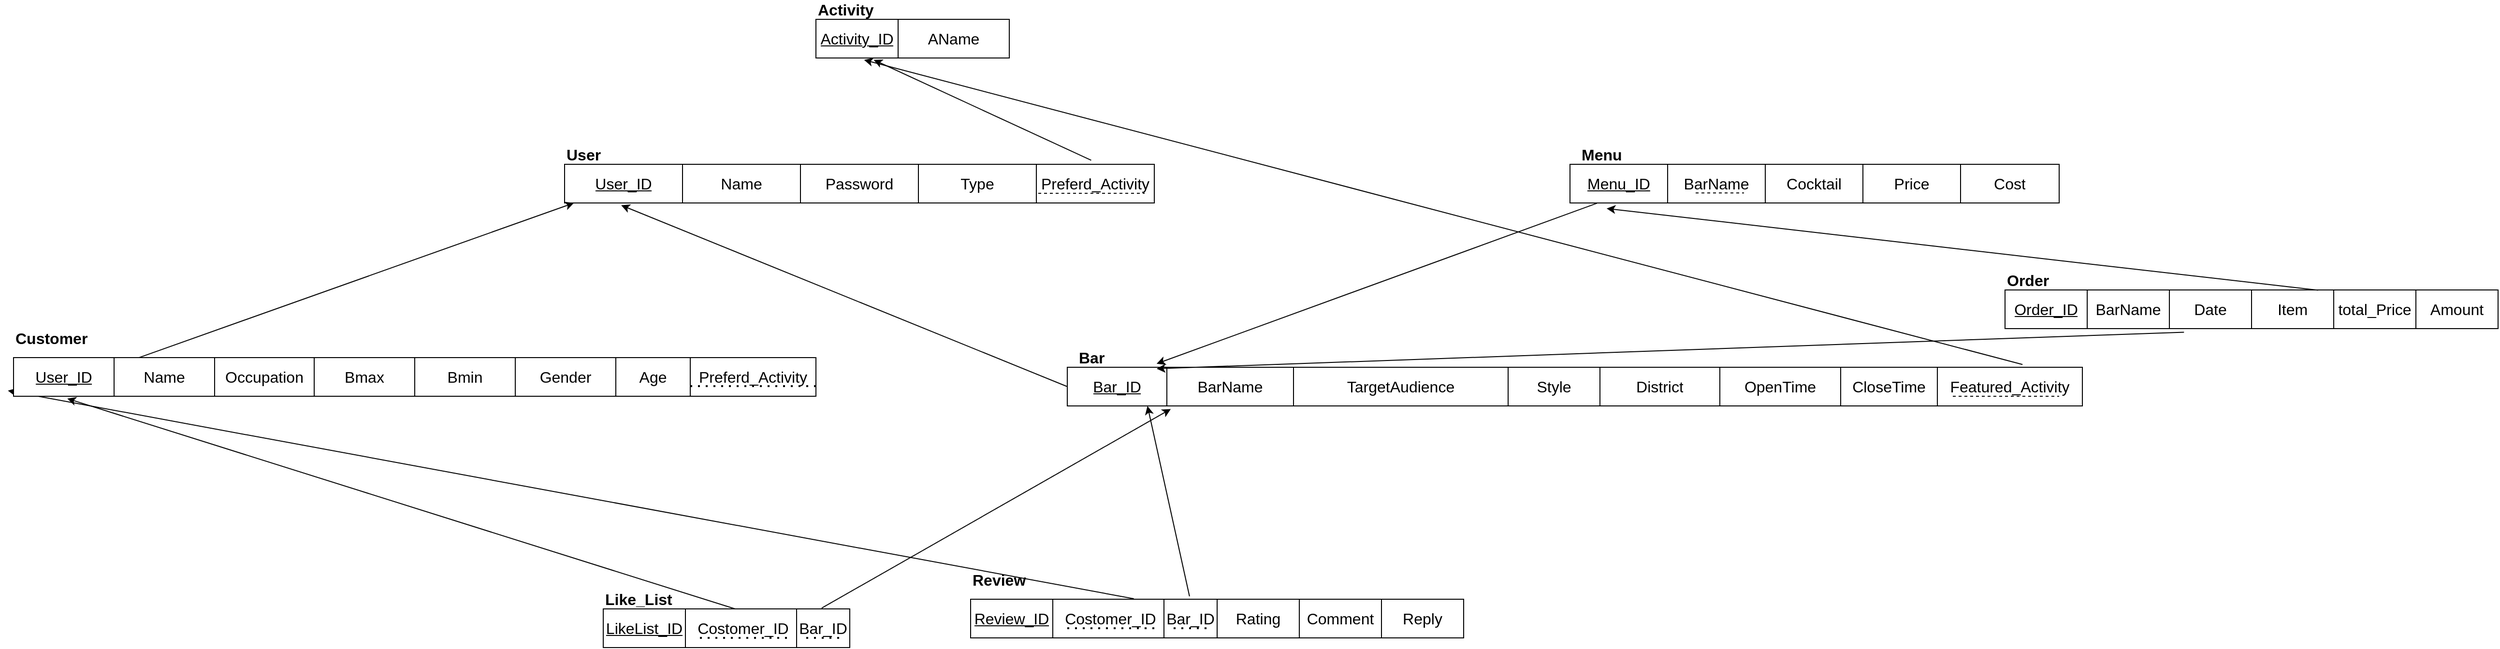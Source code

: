 <mxfile version="24.5.2" type="github" pages="2">
  <diagram name="第1頁" id="yRPHBxbGYmg5BFlF-QgD">
    <mxGraphModel dx="6093" dy="745" grid="1" gridSize="10" guides="1" tooltips="1" connect="1" arrows="1" fold="1" page="1" pageScale="1" pageWidth="4681" pageHeight="3300" math="0" shadow="0">
      <root>
        <mxCell id="0" />
        <mxCell id="1" parent="0" />
        <mxCell id="a4UeTrgCK479kTS_yBiC-83" value="" style="shape=table;startSize=0;container=1;collapsible=0;childLayout=tableLayout;fontSize=12;" parent="1" vertex="1">
          <mxGeometry x="580" y="670" width="610" height="40" as="geometry" />
        </mxCell>
        <mxCell id="a4UeTrgCK479kTS_yBiC-84" value="" style="shape=tableRow;horizontal=0;startSize=0;swimlaneHead=0;swimlaneBody=0;strokeColor=inherit;top=0;left=0;bottom=0;right=0;collapsible=0;dropTarget=0;fillColor=none;points=[[0,0.5],[1,0.5]];portConstraint=eastwest;fontSize=16;" parent="a4UeTrgCK479kTS_yBiC-83" vertex="1">
          <mxGeometry width="610" height="40" as="geometry" />
        </mxCell>
        <mxCell id="a4UeTrgCK479kTS_yBiC-85" value="User_ID" style="shape=partialRectangle;html=1;whiteSpace=wrap;connectable=0;strokeColor=inherit;overflow=hidden;fillColor=none;top=0;left=0;bottom=0;right=0;pointerEvents=1;fontSize=16;fontStyle=4" parent="a4UeTrgCK479kTS_yBiC-84" vertex="1">
          <mxGeometry width="122" height="40" as="geometry">
            <mxRectangle width="122" height="40" as="alternateBounds" />
          </mxGeometry>
        </mxCell>
        <mxCell id="a4UeTrgCK479kTS_yBiC-86" value="Name" style="shape=partialRectangle;html=1;whiteSpace=wrap;connectable=0;strokeColor=inherit;overflow=hidden;fillColor=none;top=0;left=0;bottom=0;right=0;pointerEvents=1;fontSize=16;" parent="a4UeTrgCK479kTS_yBiC-84" vertex="1">
          <mxGeometry x="122" width="122" height="40" as="geometry">
            <mxRectangle width="122" height="40" as="alternateBounds" />
          </mxGeometry>
        </mxCell>
        <mxCell id="a4UeTrgCK479kTS_yBiC-87" value="Password" style="shape=partialRectangle;html=1;whiteSpace=wrap;connectable=0;strokeColor=inherit;overflow=hidden;fillColor=none;top=0;left=0;bottom=0;right=0;pointerEvents=1;fontSize=16;" parent="a4UeTrgCK479kTS_yBiC-84" vertex="1">
          <mxGeometry x="244" width="122" height="40" as="geometry">
            <mxRectangle width="122" height="40" as="alternateBounds" />
          </mxGeometry>
        </mxCell>
        <mxCell id="a4UeTrgCK479kTS_yBiC-88" value="Type" style="shape=partialRectangle;html=1;whiteSpace=wrap;connectable=0;strokeColor=inherit;overflow=hidden;fillColor=none;top=0;left=0;bottom=0;right=0;pointerEvents=1;fontSize=16;" parent="a4UeTrgCK479kTS_yBiC-84" vertex="1">
          <mxGeometry x="366" width="122" height="40" as="geometry">
            <mxRectangle width="122" height="40" as="alternateBounds" />
          </mxGeometry>
        </mxCell>
        <mxCell id="-q4q4_s83V0qYPfBvTud-24" value="Preferd_Activity" style="shape=partialRectangle;html=1;whiteSpace=wrap;connectable=0;strokeColor=inherit;overflow=hidden;fillColor=none;top=0;left=0;bottom=0;right=0;pointerEvents=1;fontSize=16;" parent="a4UeTrgCK479kTS_yBiC-84" vertex="1">
          <mxGeometry x="488" width="122" height="40" as="geometry">
            <mxRectangle width="122" height="40" as="alternateBounds" />
          </mxGeometry>
        </mxCell>
        <mxCell id="a4UeTrgCK479kTS_yBiC-91" value="User" style="text;strokeColor=none;fillColor=none;html=1;fontSize=16;fontStyle=1;verticalAlign=middle;align=left;" parent="1" vertex="1">
          <mxGeometry x="580" y="650" width="60" height="20" as="geometry" />
        </mxCell>
        <mxCell id="NnXiqRIun1w8d_vgmSpy-7" value="Customer" style="text;strokeColor=none;fillColor=none;html=1;fontSize=16;fontStyle=1;verticalAlign=middle;align=left;" parent="1" vertex="1">
          <mxGeometry x="10" y="840" width="60" height="20" as="geometry" />
        </mxCell>
        <mxCell id="NnXiqRIun1w8d_vgmSpy-8" style="rounded=0;orthogonalLoop=1;jettySize=auto;html=1;exitX=0.152;exitY=0.033;exitDx=0;exitDy=0;entryX=0.016;entryY=0.999;entryDx=0;entryDy=0;entryPerimeter=0;exitPerimeter=0;" parent="1" source="NnXiqRIun1w8d_vgmSpy-2" target="a4UeTrgCK479kTS_yBiC-84" edge="1">
          <mxGeometry relative="1" as="geometry" />
        </mxCell>
        <mxCell id="NnXiqRIun1w8d_vgmSpy-21" style="rounded=0;orthogonalLoop=1;jettySize=auto;html=1;exitX=0;exitY=0.5;exitDx=0;exitDy=0;entryX=0.096;entryY=1.059;entryDx=0;entryDy=0;entryPerimeter=0;" parent="1" source="NnXiqRIun1w8d_vgmSpy-12" target="a4UeTrgCK479kTS_yBiC-84" edge="1">
          <mxGeometry relative="1" as="geometry">
            <mxPoint x="870" y="790" as="targetPoint" />
          </mxGeometry>
        </mxCell>
        <mxCell id="NnXiqRIun1w8d_vgmSpy-34" style="rounded=0;orthogonalLoop=1;jettySize=auto;html=1;exitX=0.331;exitY=-0.013;exitDx=0;exitDy=0;exitPerimeter=0;entryX=-0.007;entryY=0.855;entryDx=0;entryDy=0;entryPerimeter=0;" parent="1" source="NnXiqRIun1w8d_vgmSpy-23" target="NnXiqRIun1w8d_vgmSpy-2" edge="1">
          <mxGeometry relative="1" as="geometry">
            <mxPoint x="1050" y="970.0" as="targetPoint" />
          </mxGeometry>
        </mxCell>
        <mxCell id="NnXiqRIun1w8d_vgmSpy-30" value="Review" style="text;strokeColor=none;fillColor=none;html=1;fontSize=16;fontStyle=1;verticalAlign=middle;align=left;" parent="1" vertex="1">
          <mxGeometry x="1000" y="1090" width="60" height="20" as="geometry" />
        </mxCell>
        <mxCell id="NnXiqRIun1w8d_vgmSpy-35" style="rounded=0;orthogonalLoop=1;jettySize=auto;html=1;entryX=0.079;entryY=1.001;entryDx=0;entryDy=0;entryPerimeter=0;exitX=0.444;exitY=-0.074;exitDx=0;exitDy=0;exitPerimeter=0;" parent="1" source="NnXiqRIun1w8d_vgmSpy-23" target="NnXiqRIun1w8d_vgmSpy-12" edge="1">
          <mxGeometry relative="1" as="geometry">
            <mxPoint x="1091" y="1030" as="sourcePoint" />
          </mxGeometry>
        </mxCell>
        <mxCell id="-q4q4_s83V0qYPfBvTud-1" value="" style="shape=table;startSize=0;container=1;collapsible=0;childLayout=tableLayout;fontSize=12;" parent="1" vertex="1">
          <mxGeometry x="620" y="1130" width="255" height="40" as="geometry" />
        </mxCell>
        <mxCell id="-q4q4_s83V0qYPfBvTud-2" value="" style="shape=tableRow;horizontal=0;startSize=0;swimlaneHead=0;swimlaneBody=0;strokeColor=inherit;top=0;left=0;bottom=0;right=0;collapsible=0;dropTarget=0;fillColor=none;points=[[0,0.5],[1,0.5]];portConstraint=eastwest;fontSize=16;" parent="-q4q4_s83V0qYPfBvTud-1" vertex="1">
          <mxGeometry width="255" height="40" as="geometry" />
        </mxCell>
        <mxCell id="-q4q4_s83V0qYPfBvTud-3" value="LikeList_ID" style="shape=partialRectangle;html=1;whiteSpace=wrap;connectable=0;strokeColor=inherit;overflow=hidden;fillColor=none;top=0;left=0;bottom=0;right=0;pointerEvents=1;fontSize=16;fontStyle=4" parent="-q4q4_s83V0qYPfBvTud-2" vertex="1">
          <mxGeometry width="85" height="40" as="geometry">
            <mxRectangle width="85" height="40" as="alternateBounds" />
          </mxGeometry>
        </mxCell>
        <mxCell id="-q4q4_s83V0qYPfBvTud-4" value="&amp;nbsp;Costomer_ID" style="shape=partialRectangle;html=1;whiteSpace=wrap;connectable=0;strokeColor=inherit;overflow=hidden;fillColor=none;top=0;left=0;bottom=0;right=0;pointerEvents=1;fontSize=16;" parent="-q4q4_s83V0qYPfBvTud-2" vertex="1">
          <mxGeometry x="85" width="115" height="40" as="geometry">
            <mxRectangle width="115" height="40" as="alternateBounds" />
          </mxGeometry>
        </mxCell>
        <mxCell id="-q4q4_s83V0qYPfBvTud-5" value="Bar_ID" style="shape=partialRectangle;html=1;whiteSpace=wrap;connectable=0;strokeColor=inherit;overflow=hidden;fillColor=none;top=0;left=0;bottom=0;right=0;pointerEvents=1;fontSize=16;" parent="-q4q4_s83V0qYPfBvTud-2" vertex="1">
          <mxGeometry x="200" width="55" height="40" as="geometry">
            <mxRectangle width="55" height="40" as="alternateBounds" />
          </mxGeometry>
        </mxCell>
        <mxCell id="-q4q4_s83V0qYPfBvTud-9" value="Like_List" style="text;strokeColor=none;fillColor=none;html=1;fontSize=16;fontStyle=1;verticalAlign=middle;align=left;" parent="1" vertex="1">
          <mxGeometry x="620" y="1110" width="60" height="20" as="geometry" />
        </mxCell>
        <mxCell id="-q4q4_s83V0qYPfBvTud-10" value="" style="endArrow=none;dashed=1;html=1;dashPattern=1 3;strokeWidth=2;rounded=0;" parent="1" edge="1">
          <mxGeometry width="50" height="50" relative="1" as="geometry">
            <mxPoint x="720" y="1160" as="sourcePoint" />
            <mxPoint x="810" y="1160" as="targetPoint" />
          </mxGeometry>
        </mxCell>
        <mxCell id="-q4q4_s83V0qYPfBvTud-11" value="" style="endArrow=none;dashed=1;html=1;dashPattern=1 3;strokeWidth=2;rounded=0;" parent="1" edge="1">
          <mxGeometry width="50" height="50" relative="1" as="geometry">
            <mxPoint x="830" y="1160" as="sourcePoint" />
            <mxPoint x="870" y="1160" as="targetPoint" />
          </mxGeometry>
        </mxCell>
        <mxCell id="-q4q4_s83V0qYPfBvTud-12" value="" style="endArrow=classic;html=1;rounded=0;exitX=0.535;exitY=0;exitDx=0;exitDy=0;exitPerimeter=0;entryX=0.067;entryY=1.06;entryDx=0;entryDy=0;entryPerimeter=0;" parent="1" source="-q4q4_s83V0qYPfBvTud-2" target="NnXiqRIun1w8d_vgmSpy-2" edge="1">
          <mxGeometry width="50" height="50" relative="1" as="geometry">
            <mxPoint x="690.505" y="1110" as="sourcePoint" />
            <mxPoint x="960" y="852.4" as="targetPoint" />
          </mxGeometry>
        </mxCell>
        <mxCell id="-q4q4_s83V0qYPfBvTud-13" value="" style="endArrow=classic;html=1;rounded=0;exitX=0.886;exitY=-0.02;exitDx=0;exitDy=0;exitPerimeter=0;entryX=0.102;entryY=1.08;entryDx=0;entryDy=0;entryPerimeter=0;" parent="1" source="-q4q4_s83V0qYPfBvTud-2" target="NnXiqRIun1w8d_vgmSpy-12" edge="1">
          <mxGeometry width="50" height="50" relative="1" as="geometry">
            <mxPoint x="766" y="1140" as="sourcePoint" />
            <mxPoint x="1074" y="902" as="targetPoint" />
          </mxGeometry>
        </mxCell>
        <mxCell id="NnXiqRIun1w8d_vgmSpy-22" value="" style="shape=table;startSize=0;container=1;collapsible=0;childLayout=tableLayout;fontSize=12;" parent="1" vertex="1">
          <mxGeometry x="1000" y="1120" width="510" height="40" as="geometry" />
        </mxCell>
        <mxCell id="NnXiqRIun1w8d_vgmSpy-23" value="" style="shape=tableRow;horizontal=0;startSize=0;swimlaneHead=0;swimlaneBody=0;strokeColor=inherit;top=0;left=0;bottom=0;right=0;collapsible=0;dropTarget=0;fillColor=none;points=[[0,0.5],[1,0.5]];portConstraint=eastwest;fontSize=16;" parent="NnXiqRIun1w8d_vgmSpy-22" vertex="1">
          <mxGeometry width="510" height="40" as="geometry" />
        </mxCell>
        <mxCell id="NnXiqRIun1w8d_vgmSpy-24" value="Review_ID" style="shape=partialRectangle;html=1;whiteSpace=wrap;connectable=0;strokeColor=inherit;overflow=hidden;fillColor=none;top=0;left=0;bottom=0;right=0;pointerEvents=1;fontSize=16;fontStyle=4" parent="NnXiqRIun1w8d_vgmSpy-23" vertex="1">
          <mxGeometry width="85" height="40" as="geometry">
            <mxRectangle width="85" height="40" as="alternateBounds" />
          </mxGeometry>
        </mxCell>
        <mxCell id="NnXiqRIun1w8d_vgmSpy-25" value="&amp;nbsp;Costomer_ID" style="shape=partialRectangle;html=1;whiteSpace=wrap;connectable=0;strokeColor=inherit;overflow=hidden;fillColor=none;top=0;left=0;bottom=0;right=0;pointerEvents=1;fontSize=16;" parent="NnXiqRIun1w8d_vgmSpy-23" vertex="1">
          <mxGeometry x="85" width="115" height="40" as="geometry">
            <mxRectangle width="115" height="40" as="alternateBounds" />
          </mxGeometry>
        </mxCell>
        <mxCell id="NnXiqRIun1w8d_vgmSpy-26" value="Bar_ID" style="shape=partialRectangle;html=1;whiteSpace=wrap;connectable=0;strokeColor=inherit;overflow=hidden;fillColor=none;top=0;left=0;bottom=0;right=0;pointerEvents=1;fontSize=16;" parent="NnXiqRIun1w8d_vgmSpy-23" vertex="1">
          <mxGeometry x="200" width="55" height="40" as="geometry">
            <mxRectangle width="55" height="40" as="alternateBounds" />
          </mxGeometry>
        </mxCell>
        <mxCell id="NnXiqRIun1w8d_vgmSpy-27" value="Rating" style="shape=partialRectangle;html=1;whiteSpace=wrap;connectable=0;strokeColor=inherit;overflow=hidden;fillColor=none;top=0;left=0;bottom=0;right=0;pointerEvents=1;fontSize=16;" parent="NnXiqRIun1w8d_vgmSpy-23" vertex="1">
          <mxGeometry x="255" width="85" height="40" as="geometry">
            <mxRectangle width="85" height="40" as="alternateBounds" />
          </mxGeometry>
        </mxCell>
        <mxCell id="NnXiqRIun1w8d_vgmSpy-28" value="Comment" style="shape=partialRectangle;html=1;whiteSpace=wrap;connectable=0;strokeColor=inherit;overflow=hidden;fillColor=none;top=0;left=0;bottom=0;right=0;pointerEvents=1;fontSize=16;" parent="NnXiqRIun1w8d_vgmSpy-23" vertex="1">
          <mxGeometry x="340" width="85" height="40" as="geometry">
            <mxRectangle width="85" height="40" as="alternateBounds" />
          </mxGeometry>
        </mxCell>
        <mxCell id="NnXiqRIun1w8d_vgmSpy-29" value="Reply" style="shape=partialRectangle;html=1;whiteSpace=wrap;connectable=0;strokeColor=inherit;overflow=hidden;fillColor=none;top=0;left=0;bottom=0;right=0;pointerEvents=1;fontSize=16;" parent="NnXiqRIun1w8d_vgmSpy-23" vertex="1">
          <mxGeometry x="425" width="85" height="40" as="geometry">
            <mxRectangle width="85" height="40" as="alternateBounds" />
          </mxGeometry>
        </mxCell>
        <mxCell id="NnXiqRIun1w8d_vgmSpy-32" value="" style="endArrow=none;dashed=1;html=1;dashPattern=1 3;strokeWidth=2;rounded=0;" parent="1" edge="1">
          <mxGeometry width="50" height="50" relative="1" as="geometry">
            <mxPoint x="1100" y="1150" as="sourcePoint" />
            <mxPoint x="1190" y="1150" as="targetPoint" />
          </mxGeometry>
        </mxCell>
        <mxCell id="NnXiqRIun1w8d_vgmSpy-33" value="" style="endArrow=none;dashed=1;html=1;dashPattern=1 3;strokeWidth=2;rounded=0;" parent="1" edge="1">
          <mxGeometry width="50" height="50" relative="1" as="geometry">
            <mxPoint x="1210" y="1150" as="sourcePoint" />
            <mxPoint x="1250" y="1150" as="targetPoint" />
          </mxGeometry>
        </mxCell>
        <mxCell id="-q4q4_s83V0qYPfBvTud-14" value="" style="shape=table;startSize=0;container=1;collapsible=0;childLayout=tableLayout;fontSize=12;" parent="1" vertex="1">
          <mxGeometry x="840" y="520" width="200" height="40" as="geometry" />
        </mxCell>
        <mxCell id="-q4q4_s83V0qYPfBvTud-15" value="" style="shape=tableRow;horizontal=0;startSize=0;swimlaneHead=0;swimlaneBody=0;strokeColor=inherit;top=0;left=0;bottom=0;right=0;collapsible=0;dropTarget=0;fillColor=none;points=[[0,0.5],[1,0.5]];portConstraint=eastwest;fontSize=16;" parent="-q4q4_s83V0qYPfBvTud-14" vertex="1">
          <mxGeometry width="200" height="40" as="geometry" />
        </mxCell>
        <mxCell id="-q4q4_s83V0qYPfBvTud-16" value="Activity_ID" style="shape=partialRectangle;html=1;whiteSpace=wrap;connectable=0;strokeColor=inherit;overflow=hidden;fillColor=none;top=0;left=0;bottom=0;right=0;pointerEvents=1;fontSize=16;fontStyle=4" parent="-q4q4_s83V0qYPfBvTud-15" vertex="1">
          <mxGeometry width="85" height="40" as="geometry">
            <mxRectangle width="85" height="40" as="alternateBounds" />
          </mxGeometry>
        </mxCell>
        <mxCell id="-q4q4_s83V0qYPfBvTud-17" value="AName" style="shape=partialRectangle;html=1;whiteSpace=wrap;connectable=0;strokeColor=inherit;overflow=hidden;fillColor=none;top=0;left=0;bottom=0;right=0;pointerEvents=1;fontSize=16;" parent="-q4q4_s83V0qYPfBvTud-15" vertex="1">
          <mxGeometry x="85" width="115" height="40" as="geometry">
            <mxRectangle width="115" height="40" as="alternateBounds" />
          </mxGeometry>
        </mxCell>
        <mxCell id="-q4q4_s83V0qYPfBvTud-19" value="Activity" style="text;strokeColor=none;fillColor=none;html=1;fontSize=16;fontStyle=1;verticalAlign=middle;align=left;" parent="1" vertex="1">
          <mxGeometry x="840" y="500" width="60" height="20" as="geometry" />
        </mxCell>
        <mxCell id="-q4q4_s83V0qYPfBvTud-27" value="" style="endArrow=none;dashed=1;html=1;rounded=0;" parent="1" edge="1">
          <mxGeometry width="50" height="50" relative="1" as="geometry">
            <mxPoint x="1070" y="700" as="sourcePoint" />
            <mxPoint x="1180" y="700" as="targetPoint" />
          </mxGeometry>
        </mxCell>
        <mxCell id="-q4q4_s83V0qYPfBvTud-31" style="rounded=0;orthogonalLoop=1;jettySize=auto;html=1;exitX=0.941;exitY=-0.072;exitDx=0;exitDy=0;entryX=0.249;entryY=1.049;entryDx=0;entryDy=0;entryPerimeter=0;exitPerimeter=0;" parent="1" source="NnXiqRIun1w8d_vgmSpy-12" target="-q4q4_s83V0qYPfBvTud-15" edge="1">
          <mxGeometry relative="1" as="geometry" />
        </mxCell>
        <mxCell id="-q4q4_s83V0qYPfBvTud-32" style="rounded=0;orthogonalLoop=1;jettySize=auto;html=1;exitX=0.893;exitY=-0.104;exitDx=0;exitDy=0;entryX=0.299;entryY=1.049;entryDx=0;entryDy=0;entryPerimeter=0;exitPerimeter=0;" parent="1" source="a4UeTrgCK479kTS_yBiC-84" target="-q4q4_s83V0qYPfBvTud-15" edge="1">
          <mxGeometry relative="1" as="geometry">
            <mxPoint x="879" y="827" as="sourcePoint" />
            <mxPoint x="900" y="572" as="targetPoint" />
          </mxGeometry>
        </mxCell>
        <mxCell id="NnXiqRIun1w8d_vgmSpy-11" value="" style="shape=table;startSize=0;container=1;collapsible=0;childLayout=tableLayout;fontSize=12;" parent="1" vertex="1">
          <mxGeometry x="1100" y="880" width="1050" height="40" as="geometry" />
        </mxCell>
        <mxCell id="NnXiqRIun1w8d_vgmSpy-12" value="" style="shape=tableRow;horizontal=0;startSize=0;swimlaneHead=0;swimlaneBody=0;strokeColor=inherit;top=0;left=0;bottom=0;right=0;collapsible=0;dropTarget=0;fillColor=none;points=[[0,0.5],[1,0.5]];portConstraint=eastwest;fontSize=16;" parent="NnXiqRIun1w8d_vgmSpy-11" vertex="1">
          <mxGeometry width="1050" height="40" as="geometry" />
        </mxCell>
        <mxCell id="NnXiqRIun1w8d_vgmSpy-13" value="Bar_ID" style="shape=partialRectangle;html=1;whiteSpace=wrap;connectable=0;strokeColor=inherit;overflow=hidden;fillColor=none;top=0;left=0;bottom=0;right=0;pointerEvents=1;fontSize=16;fontStyle=4" parent="NnXiqRIun1w8d_vgmSpy-12" vertex="1">
          <mxGeometry width="103" height="40" as="geometry">
            <mxRectangle width="103" height="40" as="alternateBounds" />
          </mxGeometry>
        </mxCell>
        <mxCell id="IHQKoGgGMu6xPyg4jZEl-2" value="BarName" style="shape=partialRectangle;html=1;whiteSpace=wrap;connectable=0;strokeColor=inherit;overflow=hidden;fillColor=none;top=0;left=0;bottom=0;right=0;pointerEvents=1;fontSize=16;" parent="NnXiqRIun1w8d_vgmSpy-12" vertex="1">
          <mxGeometry x="103" width="131" height="40" as="geometry">
            <mxRectangle width="131" height="40" as="alternateBounds" />
          </mxGeometry>
        </mxCell>
        <mxCell id="NnXiqRIun1w8d_vgmSpy-14" value="TargetAudience" style="shape=partialRectangle;html=1;whiteSpace=wrap;connectable=0;strokeColor=inherit;overflow=hidden;fillColor=none;top=0;left=0;bottom=0;right=0;pointerEvents=1;fontSize=16;" parent="NnXiqRIun1w8d_vgmSpy-12" vertex="1">
          <mxGeometry x="234" width="222" height="40" as="geometry">
            <mxRectangle width="222" height="40" as="alternateBounds" />
          </mxGeometry>
        </mxCell>
        <mxCell id="NnXiqRIun1w8d_vgmSpy-15" value="Style" style="shape=partialRectangle;html=1;whiteSpace=wrap;connectable=0;strokeColor=inherit;overflow=hidden;fillColor=none;top=0;left=0;bottom=0;right=0;pointerEvents=1;fontSize=16;" parent="NnXiqRIun1w8d_vgmSpy-12" vertex="1">
          <mxGeometry x="456" width="95" height="40" as="geometry">
            <mxRectangle width="95" height="40" as="alternateBounds" />
          </mxGeometry>
        </mxCell>
        <mxCell id="NnXiqRIun1w8d_vgmSpy-16" value="District" style="shape=partialRectangle;html=1;whiteSpace=wrap;connectable=0;strokeColor=inherit;overflow=hidden;fillColor=none;top=0;left=0;bottom=0;right=0;pointerEvents=1;fontSize=16;" parent="NnXiqRIun1w8d_vgmSpy-12" vertex="1">
          <mxGeometry x="551" width="124" height="40" as="geometry">
            <mxRectangle width="124" height="40" as="alternateBounds" />
          </mxGeometry>
        </mxCell>
        <mxCell id="NnXiqRIun1w8d_vgmSpy-17" value="OpenTime" style="shape=partialRectangle;html=1;whiteSpace=wrap;connectable=0;strokeColor=inherit;overflow=hidden;fillColor=none;top=0;left=0;bottom=0;right=0;pointerEvents=1;fontSize=16;" parent="NnXiqRIun1w8d_vgmSpy-12" vertex="1">
          <mxGeometry x="675" width="125" height="40" as="geometry">
            <mxRectangle width="125" height="40" as="alternateBounds" />
          </mxGeometry>
        </mxCell>
        <mxCell id="NnXiqRIun1w8d_vgmSpy-18" value="CloseTime" style="shape=partialRectangle;html=1;whiteSpace=wrap;connectable=0;strokeColor=inherit;overflow=hidden;fillColor=none;top=0;left=0;bottom=0;right=0;pointerEvents=1;fontSize=16;" parent="NnXiqRIun1w8d_vgmSpy-12" vertex="1">
          <mxGeometry x="800" width="100" height="40" as="geometry">
            <mxRectangle width="100" height="40" as="alternateBounds" />
          </mxGeometry>
        </mxCell>
        <mxCell id="-q4q4_s83V0qYPfBvTud-25" value="Featured_Activity" style="shape=partialRectangle;html=1;whiteSpace=wrap;connectable=0;strokeColor=inherit;overflow=hidden;fillColor=none;top=0;left=0;bottom=0;right=0;pointerEvents=1;fontSize=16;" parent="NnXiqRIun1w8d_vgmSpy-12" vertex="1">
          <mxGeometry x="900" width="150" height="40" as="geometry">
            <mxRectangle width="150" height="40" as="alternateBounds" />
          </mxGeometry>
        </mxCell>
        <mxCell id="NnXiqRIun1w8d_vgmSpy-19" value="Bar" style="text;strokeColor=none;fillColor=none;html=1;fontSize=16;fontStyle=1;verticalAlign=middle;align=left;" parent="1" vertex="1">
          <mxGeometry x="1110" y="860" width="60" height="20" as="geometry" />
        </mxCell>
        <mxCell id="-q4q4_s83V0qYPfBvTud-26" value="" style="endArrow=none;dashed=1;html=1;rounded=0;" parent="1" edge="1">
          <mxGeometry width="50" height="50" relative="1" as="geometry">
            <mxPoint x="2016" y="910" as="sourcePoint" />
            <mxPoint x="2126" y="910" as="targetPoint" />
          </mxGeometry>
        </mxCell>
        <mxCell id="-q4q4_s83V0qYPfBvTud-48" value="" style="endArrow=classic;html=1;rounded=0;strokeColor=default;align=center;verticalAlign=middle;fontFamily=Helvetica;fontSize=11;fontColor=default;labelBackgroundColor=default;entryX=0.088;entryY=-0.092;entryDx=0;entryDy=0;entryPerimeter=0;exitX=0.055;exitY=1.008;exitDx=0;exitDy=0;exitPerimeter=0;" parent="1" source="-q4q4_s83V0qYPfBvTud-34" target="NnXiqRIun1w8d_vgmSpy-12" edge="1">
          <mxGeometry width="50" height="50" relative="1" as="geometry">
            <mxPoint x="1670" y="800" as="sourcePoint" />
            <mxPoint x="1720" y="750" as="targetPoint" />
          </mxGeometry>
        </mxCell>
        <mxCell id="-q4q4_s83V0qYPfBvTud-41" value="Menu" style="text;strokeColor=none;fillColor=none;html=1;fontSize=16;fontStyle=1;verticalAlign=middle;align=left;" parent="1" vertex="1">
          <mxGeometry x="1630.0" y="650" width="60" height="20" as="geometry" />
        </mxCell>
        <mxCell id="-q4q4_s83V0qYPfBvTud-33" value="" style="shape=table;startSize=0;container=1;collapsible=0;childLayout=tableLayout;fontSize=16;" parent="1" vertex="1">
          <mxGeometry x="1620" y="670" width="506" height="40" as="geometry" />
        </mxCell>
        <mxCell id="-q4q4_s83V0qYPfBvTud-34" value="" style="shape=tableRow;horizontal=0;startSize=0;swimlaneHead=0;swimlaneBody=0;strokeColor=inherit;top=0;left=0;bottom=0;right=0;collapsible=0;dropTarget=0;fillColor=none;points=[[0,0.5],[1,0.5]];portConstraint=eastwest;fontSize=16;" parent="-q4q4_s83V0qYPfBvTud-33" vertex="1">
          <mxGeometry width="506" height="40" as="geometry" />
        </mxCell>
        <mxCell id="-q4q4_s83V0qYPfBvTud-35" value="&lt;u&gt;Menu_ID&lt;/u&gt;" style="shape=partialRectangle;html=1;whiteSpace=wrap;connectable=0;strokeColor=inherit;overflow=hidden;fillColor=none;top=0;left=0;bottom=0;right=0;pointerEvents=1;fontSize=16;" parent="-q4q4_s83V0qYPfBvTud-34" vertex="1">
          <mxGeometry width="101" height="40" as="geometry">
            <mxRectangle width="101" height="40" as="alternateBounds" />
          </mxGeometry>
        </mxCell>
        <mxCell id="-q4q4_s83V0qYPfBvTud-36" value="BarName" style="shape=partialRectangle;html=1;whiteSpace=wrap;connectable=0;strokeColor=inherit;overflow=hidden;fillColor=none;top=0;left=0;bottom=0;right=0;pointerEvents=1;fontSize=16;" parent="-q4q4_s83V0qYPfBvTud-34" vertex="1">
          <mxGeometry x="101" width="101" height="40" as="geometry">
            <mxRectangle width="101" height="40" as="alternateBounds" />
          </mxGeometry>
        </mxCell>
        <mxCell id="-q4q4_s83V0qYPfBvTud-37" value="Cocktail" style="shape=partialRectangle;html=1;whiteSpace=wrap;connectable=0;strokeColor=inherit;overflow=hidden;fillColor=none;top=0;left=0;bottom=0;right=0;pointerEvents=1;fontSize=16;" parent="-q4q4_s83V0qYPfBvTud-34" vertex="1">
          <mxGeometry x="202" width="101" height="40" as="geometry">
            <mxRectangle width="101" height="40" as="alternateBounds" />
          </mxGeometry>
        </mxCell>
        <mxCell id="-q4q4_s83V0qYPfBvTud-38" value="Price" style="shape=partialRectangle;html=1;whiteSpace=wrap;connectable=0;strokeColor=inherit;overflow=hidden;fillColor=none;top=0;left=0;bottom=0;right=0;pointerEvents=1;fontSize=16;" parent="-q4q4_s83V0qYPfBvTud-34" vertex="1">
          <mxGeometry x="303" width="101" height="40" as="geometry">
            <mxRectangle width="101" height="40" as="alternateBounds" />
          </mxGeometry>
        </mxCell>
        <mxCell id="-q4q4_s83V0qYPfBvTud-39" value="Cost" style="shape=partialRectangle;html=1;whiteSpace=wrap;connectable=0;strokeColor=inherit;overflow=hidden;fillColor=none;top=0;left=0;bottom=0;right=0;pointerEvents=1;fontSize=16;" parent="-q4q4_s83V0qYPfBvTud-34" vertex="1">
          <mxGeometry x="404" width="102" height="40" as="geometry">
            <mxRectangle width="102" height="40" as="alternateBounds" />
          </mxGeometry>
        </mxCell>
        <mxCell id="-q4q4_s83V0qYPfBvTud-42" value="" style="endArrow=none;dashed=1;html=1;rounded=0;strokeColor=default;align=center;verticalAlign=middle;fontFamily=Helvetica;fontSize=11;fontColor=default;labelBackgroundColor=default;" parent="1" edge="1">
          <mxGeometry width="50" height="50" relative="1" as="geometry">
            <mxPoint x="1750" y="699.57" as="sourcePoint" />
            <mxPoint x="1800" y="699.57" as="targetPoint" />
          </mxGeometry>
        </mxCell>
        <mxCell id="-q4q4_s83V0qYPfBvTud-63" value="" style="shape=table;startSize=0;container=1;collapsible=0;childLayout=tableLayout;fontSize=16;" parent="1" vertex="1">
          <mxGeometry x="2070.0" y="800" width="510" height="40" as="geometry" />
        </mxCell>
        <mxCell id="-q4q4_s83V0qYPfBvTud-64" value="" style="shape=tableRow;horizontal=0;startSize=0;swimlaneHead=0;swimlaneBody=0;strokeColor=inherit;top=0;left=0;bottom=0;right=0;collapsible=0;dropTarget=0;fillColor=none;points=[[0,0.5],[1,0.5]];portConstraint=eastwest;fontSize=16;" parent="-q4q4_s83V0qYPfBvTud-63" vertex="1">
          <mxGeometry width="510" height="40" as="geometry" />
        </mxCell>
        <mxCell id="-q4q4_s83V0qYPfBvTud-65" value="&lt;u&gt;Order_ID&lt;/u&gt;" style="shape=partialRectangle;html=1;whiteSpace=wrap;connectable=0;strokeColor=inherit;overflow=hidden;fillColor=none;top=0;left=0;bottom=0;right=0;pointerEvents=1;fontSize=16;" parent="-q4q4_s83V0qYPfBvTud-64" vertex="1">
          <mxGeometry width="85" height="40" as="geometry">
            <mxRectangle width="85" height="40" as="alternateBounds" />
          </mxGeometry>
        </mxCell>
        <mxCell id="-q4q4_s83V0qYPfBvTud-67" value="BarName" style="shape=partialRectangle;html=1;whiteSpace=wrap;connectable=0;strokeColor=inherit;overflow=hidden;fillColor=none;top=0;left=0;bottom=0;right=0;pointerEvents=1;fontSize=16;" parent="-q4q4_s83V0qYPfBvTud-64" vertex="1">
          <mxGeometry x="85" width="85" height="40" as="geometry">
            <mxRectangle width="85" height="40" as="alternateBounds" />
          </mxGeometry>
        </mxCell>
        <mxCell id="-q4q4_s83V0qYPfBvTud-68" value="Date" style="shape=partialRectangle;html=1;whiteSpace=wrap;connectable=0;strokeColor=inherit;overflow=hidden;fillColor=none;top=0;left=0;bottom=0;right=0;pointerEvents=1;fontSize=16;" parent="-q4q4_s83V0qYPfBvTud-64" vertex="1">
          <mxGeometry x="170" width="85" height="40" as="geometry">
            <mxRectangle width="85" height="40" as="alternateBounds" />
          </mxGeometry>
        </mxCell>
        <mxCell id="HUrGxOmFEBk-kKBhiOM0-4" value="Item" style="shape=partialRectangle;html=1;whiteSpace=wrap;connectable=0;strokeColor=inherit;overflow=hidden;fillColor=none;top=0;left=0;bottom=0;right=0;pointerEvents=1;fontSize=16;" parent="-q4q4_s83V0qYPfBvTud-64" vertex="1">
          <mxGeometry x="255" width="85" height="40" as="geometry">
            <mxRectangle width="85" height="40" as="alternateBounds" />
          </mxGeometry>
        </mxCell>
        <mxCell id="HUrGxOmFEBk-kKBhiOM0-5" value="total_Price" style="shape=partialRectangle;html=1;whiteSpace=wrap;connectable=0;strokeColor=inherit;overflow=hidden;fillColor=none;top=0;left=0;bottom=0;right=0;pointerEvents=1;fontSize=16;" parent="-q4q4_s83V0qYPfBvTud-64" vertex="1">
          <mxGeometry x="340" width="85" height="40" as="geometry">
            <mxRectangle width="85" height="40" as="alternateBounds" />
          </mxGeometry>
        </mxCell>
        <mxCell id="HUrGxOmFEBk-kKBhiOM0-6" value="Amount" style="shape=partialRectangle;html=1;whiteSpace=wrap;connectable=0;strokeColor=inherit;overflow=hidden;fillColor=none;top=0;left=0;bottom=0;right=0;pointerEvents=1;fontSize=16;" parent="-q4q4_s83V0qYPfBvTud-64" vertex="1">
          <mxGeometry x="425" width="85" height="40" as="geometry">
            <mxRectangle width="85" height="40" as="alternateBounds" />
          </mxGeometry>
        </mxCell>
        <mxCell id="-q4q4_s83V0qYPfBvTud-71" value="Order" style="text;strokeColor=none;fillColor=none;html=1;fontSize=16;fontStyle=1;verticalAlign=middle;align=left;" parent="1" vertex="1">
          <mxGeometry x="2070.0" y="780" width="60" height="20" as="geometry" />
        </mxCell>
        <mxCell id="-q4q4_s83V0qYPfBvTud-72" value="" style="endArrow=classic;html=1;rounded=0;strokeColor=default;align=center;verticalAlign=middle;fontFamily=Helvetica;fontSize=11;fontColor=default;labelBackgroundColor=default;exitX=0.363;exitY=1.093;exitDx=0;exitDy=0;exitPerimeter=0;entryX=0.088;entryY=0.036;entryDx=0;entryDy=0;entryPerimeter=0;" parent="1" source="-q4q4_s83V0qYPfBvTud-64" target="NnXiqRIun1w8d_vgmSpy-12" edge="1">
          <mxGeometry width="50" height="50" relative="1" as="geometry">
            <mxPoint x="1860" y="960" as="sourcePoint" />
            <mxPoint x="1910" y="910" as="targetPoint" />
          </mxGeometry>
        </mxCell>
        <mxCell id="-q4q4_s83V0qYPfBvTud-73" value="" style="endArrow=classic;html=1;rounded=0;strokeColor=default;align=center;verticalAlign=middle;fontFamily=Helvetica;fontSize=11;fontColor=default;labelBackgroundColor=default;exitX=0.635;exitY=0.007;exitDx=0;exitDy=0;exitPerimeter=0;entryX=0.075;entryY=1.143;entryDx=0;entryDy=0;entryPerimeter=0;" parent="1" source="-q4q4_s83V0qYPfBvTud-64" target="-q4q4_s83V0qYPfBvTud-34" edge="1">
          <mxGeometry width="50" height="50" relative="1" as="geometry">
            <mxPoint x="2203" y="854" as="sourcePoint" />
            <mxPoint x="1196" y="891" as="targetPoint" />
          </mxGeometry>
        </mxCell>
        <mxCell id="NnXiqRIun1w8d_vgmSpy-1" value="" style="shape=table;startSize=0;container=1;collapsible=0;childLayout=tableLayout;fontSize=12;" parent="1" vertex="1">
          <mxGeometry x="10" y="870" width="830" height="40" as="geometry" />
        </mxCell>
        <mxCell id="NnXiqRIun1w8d_vgmSpy-2" value="" style="shape=tableRow;horizontal=0;startSize=0;swimlaneHead=0;swimlaneBody=0;strokeColor=inherit;top=0;left=0;bottom=0;right=0;collapsible=0;dropTarget=0;fillColor=none;points=[[0,0.5],[1,0.5]];portConstraint=eastwest;fontSize=16;" parent="NnXiqRIun1w8d_vgmSpy-1" vertex="1">
          <mxGeometry width="830" height="40" as="geometry" />
        </mxCell>
        <mxCell id="NnXiqRIun1w8d_vgmSpy-3" value="User_ID" style="shape=partialRectangle;html=1;whiteSpace=wrap;connectable=0;strokeColor=inherit;overflow=hidden;fillColor=none;top=0;left=0;bottom=0;right=0;pointerEvents=1;fontSize=16;fontStyle=4" parent="NnXiqRIun1w8d_vgmSpy-2" vertex="1">
          <mxGeometry width="104" height="40" as="geometry">
            <mxRectangle width="104" height="40" as="alternateBounds" />
          </mxGeometry>
        </mxCell>
        <mxCell id="IHQKoGgGMu6xPyg4jZEl-4" value="Name" style="shape=partialRectangle;html=1;whiteSpace=wrap;connectable=0;strokeColor=inherit;overflow=hidden;fillColor=none;top=0;left=0;bottom=0;right=0;pointerEvents=1;fontSize=16;" parent="NnXiqRIun1w8d_vgmSpy-2" vertex="1">
          <mxGeometry x="104" width="104" height="40" as="geometry">
            <mxRectangle width="104" height="40" as="alternateBounds" />
          </mxGeometry>
        </mxCell>
        <mxCell id="NnXiqRIun1w8d_vgmSpy-4" value="Occupation" style="shape=partialRectangle;html=1;whiteSpace=wrap;connectable=0;strokeColor=inherit;overflow=hidden;fillColor=none;top=0;left=0;bottom=0;right=0;pointerEvents=1;fontSize=16;" parent="NnXiqRIun1w8d_vgmSpy-2" vertex="1">
          <mxGeometry x="208" width="103" height="40" as="geometry">
            <mxRectangle width="103" height="40" as="alternateBounds" />
          </mxGeometry>
        </mxCell>
        <mxCell id="NnXiqRIun1w8d_vgmSpy-5" value="Bmax" style="shape=partialRectangle;html=1;whiteSpace=wrap;connectable=0;strokeColor=inherit;overflow=hidden;fillColor=none;top=0;left=0;bottom=0;right=0;pointerEvents=1;fontSize=16;" parent="NnXiqRIun1w8d_vgmSpy-2" vertex="1">
          <mxGeometry x="311" width="104" height="40" as="geometry">
            <mxRectangle width="104" height="40" as="alternateBounds" />
          </mxGeometry>
        </mxCell>
        <mxCell id="NnXiqRIun1w8d_vgmSpy-6" value="Bmin" style="shape=partialRectangle;html=1;whiteSpace=wrap;connectable=0;strokeColor=inherit;overflow=hidden;fillColor=none;top=0;left=0;bottom=0;right=0;pointerEvents=1;fontSize=16;" parent="NnXiqRIun1w8d_vgmSpy-2" vertex="1">
          <mxGeometry x="415" width="104" height="40" as="geometry">
            <mxRectangle width="104" height="40" as="alternateBounds" />
          </mxGeometry>
        </mxCell>
        <mxCell id="NnXiqRIun1w8d_vgmSpy-9" value="Gender" style="shape=partialRectangle;html=1;whiteSpace=wrap;connectable=0;strokeColor=inherit;overflow=hidden;fillColor=none;top=0;left=0;bottom=0;right=0;pointerEvents=1;fontSize=16;" parent="NnXiqRIun1w8d_vgmSpy-2" vertex="1">
          <mxGeometry x="519" width="104" height="40" as="geometry">
            <mxRectangle width="104" height="40" as="alternateBounds" />
          </mxGeometry>
        </mxCell>
        <mxCell id="NnXiqRIun1w8d_vgmSpy-10" value="Age" style="shape=partialRectangle;html=1;whiteSpace=wrap;connectable=0;strokeColor=inherit;overflow=hidden;fillColor=none;top=0;left=0;bottom=0;right=0;pointerEvents=1;fontSize=16;" parent="NnXiqRIun1w8d_vgmSpy-2" vertex="1">
          <mxGeometry x="623" width="77" height="40" as="geometry">
            <mxRectangle width="77" height="40" as="alternateBounds" />
          </mxGeometry>
        </mxCell>
        <mxCell id="IHQKoGgGMu6xPyg4jZEl-7" value="Preferd_Activity" style="shape=partialRectangle;html=1;whiteSpace=wrap;connectable=0;strokeColor=inherit;overflow=hidden;fillColor=none;top=0;left=0;bottom=0;right=0;pointerEvents=1;fontSize=16;" parent="NnXiqRIun1w8d_vgmSpy-2" vertex="1">
          <mxGeometry x="700" width="130" height="40" as="geometry">
            <mxRectangle width="130" height="40" as="alternateBounds" />
          </mxGeometry>
        </mxCell>
        <mxCell id="IHQKoGgGMu6xPyg4jZEl-8" value="" style="endArrow=none;dashed=1;html=1;rounded=0;dashPattern=1 3;strokeWidth=2;" parent="1" edge="1">
          <mxGeometry width="50" height="50" relative="1" as="geometry">
            <mxPoint x="710" y="899.5" as="sourcePoint" />
            <mxPoint x="840" y="899.5" as="targetPoint" />
          </mxGeometry>
        </mxCell>
      </root>
    </mxGraphModel>
  </diagram>
  <diagram name="final" id="S2Ds52pF-hbwWXtwHUno">
    <mxGraphModel dx="1486" dy="784" grid="1" gridSize="10" guides="1" tooltips="1" connect="1" arrows="1" fold="1" page="1" pageScale="1" pageWidth="4681" pageHeight="3300" math="0" shadow="0">
      <root>
        <mxCell id="ZfeTeswVsdX-3xa1Pwpb-0" />
        <mxCell id="ZfeTeswVsdX-3xa1Pwpb-1" parent="ZfeTeswVsdX-3xa1Pwpb-0" />
        <mxCell id="ZfeTeswVsdX-3xa1Pwpb-2" value="" style="shape=table;startSize=0;container=1;collapsible=0;childLayout=tableLayout;fontSize=12;" parent="ZfeTeswVsdX-3xa1Pwpb-1" vertex="1">
          <mxGeometry x="1155.81" y="600" width="488" height="40" as="geometry" />
        </mxCell>
        <mxCell id="ZfeTeswVsdX-3xa1Pwpb-3" value="" style="shape=tableRow;horizontal=0;startSize=0;swimlaneHead=0;swimlaneBody=0;strokeColor=inherit;top=0;left=0;bottom=0;right=0;collapsible=0;dropTarget=0;fillColor=none;points=[[0,0.5],[1,0.5]];portConstraint=eastwest;fontSize=16;" parent="ZfeTeswVsdX-3xa1Pwpb-2" vertex="1">
          <mxGeometry width="488" height="40" as="geometry" />
        </mxCell>
        <mxCell id="ZfeTeswVsdX-3xa1Pwpb-4" value="User_ID" style="shape=partialRectangle;html=1;whiteSpace=wrap;connectable=0;strokeColor=inherit;overflow=hidden;fillColor=none;top=0;left=0;bottom=0;right=0;pointerEvents=1;fontSize=16;fontStyle=4" parent="ZfeTeswVsdX-3xa1Pwpb-3" vertex="1">
          <mxGeometry width="122" height="40" as="geometry">
            <mxRectangle width="122" height="40" as="alternateBounds" />
          </mxGeometry>
        </mxCell>
        <mxCell id="ZfeTeswVsdX-3xa1Pwpb-5" value="Name" style="shape=partialRectangle;html=1;whiteSpace=wrap;connectable=0;strokeColor=inherit;overflow=hidden;fillColor=none;top=0;left=0;bottom=0;right=0;pointerEvents=1;fontSize=16;" parent="ZfeTeswVsdX-3xa1Pwpb-3" vertex="1">
          <mxGeometry x="122" width="122" height="40" as="geometry">
            <mxRectangle width="122" height="40" as="alternateBounds" />
          </mxGeometry>
        </mxCell>
        <mxCell id="ZfeTeswVsdX-3xa1Pwpb-6" value="Password" style="shape=partialRectangle;html=1;whiteSpace=wrap;connectable=0;strokeColor=inherit;overflow=hidden;fillColor=none;top=0;left=0;bottom=0;right=0;pointerEvents=1;fontSize=16;" parent="ZfeTeswVsdX-3xa1Pwpb-3" vertex="1">
          <mxGeometry x="244" width="122" height="40" as="geometry">
            <mxRectangle width="122" height="40" as="alternateBounds" />
          </mxGeometry>
        </mxCell>
        <mxCell id="ZfeTeswVsdX-3xa1Pwpb-7" value="Type" style="shape=partialRectangle;html=1;whiteSpace=wrap;connectable=0;strokeColor=inherit;overflow=hidden;fillColor=none;top=0;left=0;bottom=0;right=0;pointerEvents=1;fontSize=16;" parent="ZfeTeswVsdX-3xa1Pwpb-3" vertex="1">
          <mxGeometry x="366" width="122" height="40" as="geometry">
            <mxRectangle width="122" height="40" as="alternateBounds" />
          </mxGeometry>
        </mxCell>
        <mxCell id="ZfeTeswVsdX-3xa1Pwpb-9" value="User" style="text;strokeColor=none;fillColor=none;html=1;fontSize=16;fontStyle=1;verticalAlign=middle;align=left;" parent="ZfeTeswVsdX-3xa1Pwpb-1" vertex="1">
          <mxGeometry x="1155.81" y="580" width="60" height="20" as="geometry" />
        </mxCell>
        <mxCell id="ZfeTeswVsdX-3xa1Pwpb-10" value="Customer" style="text;strokeColor=none;fillColor=none;html=1;fontSize=16;fontStyle=1;verticalAlign=middle;align=left;" parent="ZfeTeswVsdX-3xa1Pwpb-1" vertex="1">
          <mxGeometry x="825.81" y="850" width="60" height="20" as="geometry" />
        </mxCell>
        <mxCell id="ZfeTeswVsdX-3xa1Pwpb-11" style="rounded=0;orthogonalLoop=1;jettySize=auto;html=1;exitX=0.152;exitY=0.033;exitDx=0;exitDy=0;entryX=0.016;entryY=0.999;entryDx=0;entryDy=0;entryPerimeter=0;exitPerimeter=0;" parent="ZfeTeswVsdX-3xa1Pwpb-1" source="ZfeTeswVsdX-3xa1Pwpb-78" target="ZfeTeswVsdX-3xa1Pwpb-3" edge="1">
          <mxGeometry relative="1" as="geometry" />
        </mxCell>
        <mxCell id="ZfeTeswVsdX-3xa1Pwpb-13" style="rounded=0;orthogonalLoop=1;jettySize=auto;html=1;exitX=0.331;exitY=-0.013;exitDx=0;exitDy=0;exitPerimeter=0;entryX=-0.007;entryY=0.855;entryDx=0;entryDy=0;entryPerimeter=0;" parent="ZfeTeswVsdX-3xa1Pwpb-1" source="ZfeTeswVsdX-3xa1Pwpb-27" target="ZfeTeswVsdX-3xa1Pwpb-78" edge="1">
          <mxGeometry relative="1" as="geometry">
            <mxPoint x="1865.81" y="980.0" as="targetPoint" />
          </mxGeometry>
        </mxCell>
        <mxCell id="ZfeTeswVsdX-3xa1Pwpb-14" value="Review" style="text;strokeColor=none;fillColor=none;html=1;fontSize=16;fontStyle=1;verticalAlign=middle;align=left;" parent="ZfeTeswVsdX-3xa1Pwpb-1" vertex="1">
          <mxGeometry x="1815.81" y="1100" width="60" height="20" as="geometry" />
        </mxCell>
        <mxCell id="ZfeTeswVsdX-3xa1Pwpb-15" style="rounded=0;orthogonalLoop=1;jettySize=auto;html=1;entryX=0.079;entryY=1.001;entryDx=0;entryDy=0;entryPerimeter=0;exitX=0.444;exitY=-0.074;exitDx=0;exitDy=0;exitPerimeter=0;" parent="ZfeTeswVsdX-3xa1Pwpb-1" source="ZfeTeswVsdX-3xa1Pwpb-27" target="ZfeTeswVsdX-3xa1Pwpb-45" edge="1">
          <mxGeometry relative="1" as="geometry">
            <mxPoint x="1906.81" y="1040" as="sourcePoint" />
          </mxGeometry>
        </mxCell>
        <mxCell id="ZfeTeswVsdX-3xa1Pwpb-16" value="" style="shape=table;startSize=0;container=1;collapsible=0;childLayout=tableLayout;fontSize=12;" parent="ZfeTeswVsdX-3xa1Pwpb-1" vertex="1">
          <mxGeometry x="1435.81" y="1140" width="255" height="40" as="geometry" />
        </mxCell>
        <mxCell id="ZfeTeswVsdX-3xa1Pwpb-17" value="" style="shape=tableRow;horizontal=0;startSize=0;swimlaneHead=0;swimlaneBody=0;strokeColor=inherit;top=0;left=0;bottom=0;right=0;collapsible=0;dropTarget=0;fillColor=none;points=[[0,0.5],[1,0.5]];portConstraint=eastwest;fontSize=16;" parent="ZfeTeswVsdX-3xa1Pwpb-16" vertex="1">
          <mxGeometry width="255" height="40" as="geometry" />
        </mxCell>
        <mxCell id="ZfeTeswVsdX-3xa1Pwpb-18" value="LikeList_ID" style="shape=partialRectangle;html=1;whiteSpace=wrap;connectable=0;strokeColor=inherit;overflow=hidden;fillColor=none;top=0;left=0;bottom=0;right=0;pointerEvents=1;fontSize=16;fontStyle=4" parent="ZfeTeswVsdX-3xa1Pwpb-17" vertex="1">
          <mxGeometry width="85" height="40" as="geometry">
            <mxRectangle width="85" height="40" as="alternateBounds" />
          </mxGeometry>
        </mxCell>
        <mxCell id="ZfeTeswVsdX-3xa1Pwpb-19" value="&amp;nbsp;Costomer_ID" style="shape=partialRectangle;html=1;whiteSpace=wrap;connectable=0;strokeColor=inherit;overflow=hidden;fillColor=none;top=0;left=0;bottom=0;right=0;pointerEvents=1;fontSize=16;" parent="ZfeTeswVsdX-3xa1Pwpb-17" vertex="1">
          <mxGeometry x="85" width="115" height="40" as="geometry">
            <mxRectangle width="115" height="40" as="alternateBounds" />
          </mxGeometry>
        </mxCell>
        <mxCell id="ZfeTeswVsdX-3xa1Pwpb-20" value="Bar_ID" style="shape=partialRectangle;html=1;whiteSpace=wrap;connectable=0;strokeColor=inherit;overflow=hidden;fillColor=none;top=0;left=0;bottom=0;right=0;pointerEvents=1;fontSize=16;" parent="ZfeTeswVsdX-3xa1Pwpb-17" vertex="1">
          <mxGeometry x="200" width="55" height="40" as="geometry">
            <mxRectangle width="55" height="40" as="alternateBounds" />
          </mxGeometry>
        </mxCell>
        <mxCell id="ZfeTeswVsdX-3xa1Pwpb-21" value="Like_List" style="text;strokeColor=none;fillColor=none;html=1;fontSize=16;fontStyle=1;verticalAlign=middle;align=left;" parent="ZfeTeswVsdX-3xa1Pwpb-1" vertex="1">
          <mxGeometry x="1435.81" y="1120" width="60" height="20" as="geometry" />
        </mxCell>
        <mxCell id="ZfeTeswVsdX-3xa1Pwpb-22" value="" style="endArrow=none;dashed=1;html=1;dashPattern=1 3;strokeWidth=2;rounded=0;" parent="ZfeTeswVsdX-3xa1Pwpb-1" edge="1">
          <mxGeometry width="50" height="50" relative="1" as="geometry">
            <mxPoint x="1535.81" y="1170" as="sourcePoint" />
            <mxPoint x="1625.81" y="1170" as="targetPoint" />
          </mxGeometry>
        </mxCell>
        <mxCell id="ZfeTeswVsdX-3xa1Pwpb-23" value="" style="endArrow=none;dashed=1;html=1;dashPattern=1 3;strokeWidth=2;rounded=0;" parent="ZfeTeswVsdX-3xa1Pwpb-1" edge="1">
          <mxGeometry width="50" height="50" relative="1" as="geometry">
            <mxPoint x="1645.81" y="1170" as="sourcePoint" />
            <mxPoint x="1685.81" y="1170" as="targetPoint" />
          </mxGeometry>
        </mxCell>
        <mxCell id="ZfeTeswVsdX-3xa1Pwpb-24" value="" style="endArrow=classic;html=1;rounded=0;exitX=0.535;exitY=0;exitDx=0;exitDy=0;exitPerimeter=0;entryX=0.067;entryY=1.06;entryDx=0;entryDy=0;entryPerimeter=0;" parent="ZfeTeswVsdX-3xa1Pwpb-1" source="ZfeTeswVsdX-3xa1Pwpb-17" target="ZfeTeswVsdX-3xa1Pwpb-78" edge="1">
          <mxGeometry width="50" height="50" relative="1" as="geometry">
            <mxPoint x="1506.315" y="1120" as="sourcePoint" />
            <mxPoint x="1775.81" y="862.4" as="targetPoint" />
          </mxGeometry>
        </mxCell>
        <mxCell id="ZfeTeswVsdX-3xa1Pwpb-25" value="" style="endArrow=classic;html=1;rounded=0;exitX=0.886;exitY=-0.02;exitDx=0;exitDy=0;exitPerimeter=0;entryX=0.102;entryY=1.08;entryDx=0;entryDy=0;entryPerimeter=0;" parent="ZfeTeswVsdX-3xa1Pwpb-1" source="ZfeTeswVsdX-3xa1Pwpb-17" target="ZfeTeswVsdX-3xa1Pwpb-45" edge="1">
          <mxGeometry width="50" height="50" relative="1" as="geometry">
            <mxPoint x="1581.81" y="1150" as="sourcePoint" />
            <mxPoint x="1889.81" y="912" as="targetPoint" />
          </mxGeometry>
        </mxCell>
        <mxCell id="ZfeTeswVsdX-3xa1Pwpb-26" value="" style="shape=table;startSize=0;container=1;collapsible=0;childLayout=tableLayout;fontSize=12;" parent="ZfeTeswVsdX-3xa1Pwpb-1" vertex="1">
          <mxGeometry x="1815.81" y="1130" width="700" height="40" as="geometry" />
        </mxCell>
        <mxCell id="ZfeTeswVsdX-3xa1Pwpb-27" value="" style="shape=tableRow;horizontal=0;startSize=0;swimlaneHead=0;swimlaneBody=0;strokeColor=inherit;top=0;left=0;bottom=0;right=0;collapsible=0;dropTarget=0;fillColor=none;points=[[0,0.5],[1,0.5]];portConstraint=eastwest;fontSize=16;" parent="ZfeTeswVsdX-3xa1Pwpb-26" vertex="1">
          <mxGeometry width="700" height="40" as="geometry" />
        </mxCell>
        <mxCell id="ZfeTeswVsdX-3xa1Pwpb-28" value="Review_ID" style="shape=partialRectangle;html=1;whiteSpace=wrap;connectable=0;strokeColor=inherit;overflow=hidden;fillColor=none;top=0;left=0;bottom=0;right=0;pointerEvents=1;fontSize=16;fontStyle=4" parent="ZfeTeswVsdX-3xa1Pwpb-27" vertex="1">
          <mxGeometry width="117" height="40" as="geometry">
            <mxRectangle width="117" height="40" as="alternateBounds" />
          </mxGeometry>
        </mxCell>
        <mxCell id="ZfeTeswVsdX-3xa1Pwpb-29" value="&amp;nbsp;Costomer_Name" style="shape=partialRectangle;html=1;whiteSpace=wrap;connectable=0;strokeColor=inherit;overflow=hidden;fillColor=none;top=0;left=0;bottom=0;right=0;pointerEvents=1;fontSize=16;" parent="ZfeTeswVsdX-3xa1Pwpb-27" vertex="1">
          <mxGeometry x="117" width="199" height="40" as="geometry">
            <mxRectangle width="199" height="40" as="alternateBounds" />
          </mxGeometry>
        </mxCell>
        <mxCell id="ZfeTeswVsdX-3xa1Pwpb-30" value="Bar_Name" style="shape=partialRectangle;html=1;whiteSpace=wrap;connectable=0;strokeColor=inherit;overflow=hidden;fillColor=none;top=0;left=0;bottom=0;right=0;pointerEvents=1;fontSize=16;" parent="ZfeTeswVsdX-3xa1Pwpb-27" vertex="1">
          <mxGeometry x="316" width="84" height="40" as="geometry">
            <mxRectangle width="84" height="40" as="alternateBounds" />
          </mxGeometry>
        </mxCell>
        <mxCell id="ZfeTeswVsdX-3xa1Pwpb-31" value="Rating" style="shape=partialRectangle;html=1;whiteSpace=wrap;connectable=0;strokeColor=inherit;overflow=hidden;fillColor=none;top=0;left=0;bottom=0;right=0;pointerEvents=1;fontSize=16;" parent="ZfeTeswVsdX-3xa1Pwpb-27" vertex="1">
          <mxGeometry x="400" width="67" height="40" as="geometry">
            <mxRectangle width="67" height="40" as="alternateBounds" />
          </mxGeometry>
        </mxCell>
        <mxCell id="ZfeTeswVsdX-3xa1Pwpb-32" value="Comment" style="shape=partialRectangle;html=1;whiteSpace=wrap;connectable=0;strokeColor=inherit;overflow=hidden;fillColor=none;top=0;left=0;bottom=0;right=0;pointerEvents=1;fontSize=16;" parent="ZfeTeswVsdX-3xa1Pwpb-27" vertex="1">
          <mxGeometry x="467" width="116" height="40" as="geometry">
            <mxRectangle width="116" height="40" as="alternateBounds" />
          </mxGeometry>
        </mxCell>
        <mxCell id="ZfeTeswVsdX-3xa1Pwpb-33" value="Reply" style="shape=partialRectangle;html=1;whiteSpace=wrap;connectable=0;strokeColor=inherit;overflow=hidden;fillColor=none;top=0;left=0;bottom=0;right=0;pointerEvents=1;fontSize=16;" parent="ZfeTeswVsdX-3xa1Pwpb-27" vertex="1">
          <mxGeometry x="583" width="117" height="40" as="geometry">
            <mxRectangle width="117" height="40" as="alternateBounds" />
          </mxGeometry>
        </mxCell>
        <mxCell id="ZfeTeswVsdX-3xa1Pwpb-34" value="" style="endArrow=none;dashed=1;html=1;dashPattern=1 3;strokeWidth=2;rounded=0;" parent="ZfeTeswVsdX-3xa1Pwpb-1" edge="1">
          <mxGeometry width="50" height="50" relative="1" as="geometry">
            <mxPoint x="1915.81" y="1160" as="sourcePoint" />
            <mxPoint x="2005.81" y="1160" as="targetPoint" />
          </mxGeometry>
        </mxCell>
        <mxCell id="ZfeTeswVsdX-3xa1Pwpb-35" value="" style="endArrow=none;dashed=1;html=1;dashPattern=1 3;strokeWidth=2;rounded=0;" parent="ZfeTeswVsdX-3xa1Pwpb-1" edge="1">
          <mxGeometry width="50" height="50" relative="1" as="geometry">
            <mxPoint x="2025.81" y="1160" as="sourcePoint" />
            <mxPoint x="2065.81" y="1160" as="targetPoint" />
          </mxGeometry>
        </mxCell>
        <mxCell id="ZfeTeswVsdX-3xa1Pwpb-36" value="" style="shape=table;startSize=0;container=1;collapsible=0;childLayout=tableLayout;fontSize=12;" parent="ZfeTeswVsdX-3xa1Pwpb-1" vertex="1">
          <mxGeometry x="1655.81" y="530" width="200" height="40" as="geometry" />
        </mxCell>
        <mxCell id="ZfeTeswVsdX-3xa1Pwpb-37" value="" style="shape=tableRow;horizontal=0;startSize=0;swimlaneHead=0;swimlaneBody=0;strokeColor=inherit;top=0;left=0;bottom=0;right=0;collapsible=0;dropTarget=0;fillColor=none;points=[[0,0.5],[1,0.5]];portConstraint=eastwest;fontSize=16;" parent="ZfeTeswVsdX-3xa1Pwpb-36" vertex="1">
          <mxGeometry width="200" height="40" as="geometry" />
        </mxCell>
        <mxCell id="ZfeTeswVsdX-3xa1Pwpb-38" value="Activity_ID" style="shape=partialRectangle;html=1;whiteSpace=wrap;connectable=0;strokeColor=inherit;overflow=hidden;fillColor=none;top=0;left=0;bottom=0;right=0;pointerEvents=1;fontSize=16;fontStyle=4" parent="ZfeTeswVsdX-3xa1Pwpb-37" vertex="1">
          <mxGeometry width="85" height="40" as="geometry">
            <mxRectangle width="85" height="40" as="alternateBounds" />
          </mxGeometry>
        </mxCell>
        <mxCell id="ZfeTeswVsdX-3xa1Pwpb-39" value="AName" style="shape=partialRectangle;html=1;whiteSpace=wrap;connectable=0;strokeColor=inherit;overflow=hidden;fillColor=none;top=0;left=0;bottom=0;right=0;pointerEvents=1;fontSize=16;" parent="ZfeTeswVsdX-3xa1Pwpb-37" vertex="1">
          <mxGeometry x="85" width="115" height="40" as="geometry">
            <mxRectangle width="115" height="40" as="alternateBounds" />
          </mxGeometry>
        </mxCell>
        <mxCell id="ZfeTeswVsdX-3xa1Pwpb-40" value="Activity" style="text;strokeColor=none;fillColor=none;html=1;fontSize=16;fontStyle=1;verticalAlign=middle;align=left;" parent="ZfeTeswVsdX-3xa1Pwpb-1" vertex="1">
          <mxGeometry x="1655.81" y="510" width="60" height="20" as="geometry" />
        </mxCell>
        <mxCell id="ZfeTeswVsdX-3xa1Pwpb-42" style="rounded=0;orthogonalLoop=1;jettySize=auto;html=1;exitX=0.941;exitY=-0.072;exitDx=0;exitDy=0;entryX=0.249;entryY=1.049;entryDx=0;entryDy=0;entryPerimeter=0;exitPerimeter=0;" parent="ZfeTeswVsdX-3xa1Pwpb-1" source="ZfeTeswVsdX-3xa1Pwpb-45" target="ZfeTeswVsdX-3xa1Pwpb-37" edge="1">
          <mxGeometry relative="1" as="geometry" />
        </mxCell>
        <mxCell id="ZfeTeswVsdX-3xa1Pwpb-44" value="" style="shape=table;startSize=0;container=1;collapsible=0;childLayout=tableLayout;fontSize=12;" parent="ZfeTeswVsdX-3xa1Pwpb-1" vertex="1">
          <mxGeometry x="1915.81" y="890" width="1034" height="40" as="geometry" />
        </mxCell>
        <mxCell id="ZfeTeswVsdX-3xa1Pwpb-45" value="" style="shape=tableRow;horizontal=0;startSize=0;swimlaneHead=0;swimlaneBody=0;strokeColor=inherit;top=0;left=0;bottom=0;right=0;collapsible=0;dropTarget=0;fillColor=none;points=[[0,0.5],[1,0.5]];portConstraint=eastwest;fontSize=16;" parent="ZfeTeswVsdX-3xa1Pwpb-44" vertex="1">
          <mxGeometry width="1034" height="40" as="geometry" />
        </mxCell>
        <mxCell id="ZfeTeswVsdX-3xa1Pwpb-46" value="Bar_ID" style="shape=partialRectangle;html=1;whiteSpace=wrap;connectable=0;strokeColor=inherit;overflow=hidden;fillColor=none;top=0;left=0;bottom=0;right=0;pointerEvents=1;fontSize=16;fontStyle=4" parent="ZfeTeswVsdX-3xa1Pwpb-45" vertex="1">
          <mxGeometry width="101" height="40" as="geometry">
            <mxRectangle width="101" height="40" as="alternateBounds" />
          </mxGeometry>
        </mxCell>
        <mxCell id="ZfeTeswVsdX-3xa1Pwpb-47" value="BarName" style="shape=partialRectangle;html=1;whiteSpace=wrap;connectable=0;strokeColor=inherit;overflow=hidden;fillColor=none;top=0;left=0;bottom=0;right=0;pointerEvents=1;fontSize=16;" parent="ZfeTeswVsdX-3xa1Pwpb-45" vertex="1">
          <mxGeometry x="101" width="129" height="40" as="geometry">
            <mxRectangle width="129" height="40" as="alternateBounds" />
          </mxGeometry>
        </mxCell>
        <mxCell id="ZfeTeswVsdX-3xa1Pwpb-48" value="TargetAudience" style="shape=partialRectangle;html=1;whiteSpace=wrap;connectable=0;strokeColor=inherit;overflow=hidden;fillColor=none;top=0;left=0;bottom=0;right=0;pointerEvents=1;fontSize=16;" parent="ZfeTeswVsdX-3xa1Pwpb-45" vertex="1">
          <mxGeometry x="230" width="219" height="40" as="geometry">
            <mxRectangle width="219" height="40" as="alternateBounds" />
          </mxGeometry>
        </mxCell>
        <mxCell id="ZfeTeswVsdX-3xa1Pwpb-49" value="Style" style="shape=partialRectangle;html=1;whiteSpace=wrap;connectable=0;strokeColor=inherit;overflow=hidden;fillColor=none;top=0;left=0;bottom=0;right=0;pointerEvents=1;fontSize=16;" parent="ZfeTeswVsdX-3xa1Pwpb-45" vertex="1">
          <mxGeometry x="449" width="94" height="40" as="geometry">
            <mxRectangle width="94" height="40" as="alternateBounds" />
          </mxGeometry>
        </mxCell>
        <mxCell id="ZfeTeswVsdX-3xa1Pwpb-50" value="District" style="shape=partialRectangle;html=1;whiteSpace=wrap;connectable=0;strokeColor=inherit;overflow=hidden;fillColor=none;top=0;left=0;bottom=0;right=0;pointerEvents=1;fontSize=16;" parent="ZfeTeswVsdX-3xa1Pwpb-45" vertex="1">
          <mxGeometry x="543" width="122" height="40" as="geometry">
            <mxRectangle width="122" height="40" as="alternateBounds" />
          </mxGeometry>
        </mxCell>
        <mxCell id="ZfeTeswVsdX-3xa1Pwpb-51" value="OpenTime" style="shape=partialRectangle;html=1;whiteSpace=wrap;connectable=0;strokeColor=inherit;overflow=hidden;fillColor=none;top=0;left=0;bottom=0;right=0;pointerEvents=1;fontSize=16;" parent="ZfeTeswVsdX-3xa1Pwpb-45" vertex="1">
          <mxGeometry x="665" width="123" height="40" as="geometry">
            <mxRectangle width="123" height="40" as="alternateBounds" />
          </mxGeometry>
        </mxCell>
        <mxCell id="ZfeTeswVsdX-3xa1Pwpb-52" value="CloseTime" style="shape=partialRectangle;html=1;whiteSpace=wrap;connectable=0;strokeColor=inherit;overflow=hidden;fillColor=none;top=0;left=0;bottom=0;right=0;pointerEvents=1;fontSize=16;" parent="ZfeTeswVsdX-3xa1Pwpb-45" vertex="1">
          <mxGeometry x="788" width="106" height="40" as="geometry">
            <mxRectangle width="106" height="40" as="alternateBounds" />
          </mxGeometry>
        </mxCell>
        <mxCell id="ZfeTeswVsdX-3xa1Pwpb-53" value="Featured_Activity" style="shape=partialRectangle;html=1;whiteSpace=wrap;connectable=0;strokeColor=inherit;overflow=hidden;fillColor=none;top=0;left=0;bottom=0;right=0;pointerEvents=1;fontSize=16;" parent="ZfeTeswVsdX-3xa1Pwpb-45" vertex="1">
          <mxGeometry x="894" width="140" height="40" as="geometry">
            <mxRectangle width="140" height="40" as="alternateBounds" />
          </mxGeometry>
        </mxCell>
        <mxCell id="ZfeTeswVsdX-3xa1Pwpb-54" value="Bar" style="text;strokeColor=none;fillColor=none;html=1;fontSize=16;fontStyle=1;verticalAlign=middle;align=left;" parent="ZfeTeswVsdX-3xa1Pwpb-1" vertex="1">
          <mxGeometry x="1925.81" y="870" width="60" height="20" as="geometry" />
        </mxCell>
        <mxCell id="ZfeTeswVsdX-3xa1Pwpb-55" value="" style="endArrow=none;dashed=1;html=1;rounded=0;" parent="ZfeTeswVsdX-3xa1Pwpb-1" edge="1">
          <mxGeometry width="50" height="50" relative="1" as="geometry">
            <mxPoint x="2820" y="920" as="sourcePoint" />
            <mxPoint x="2930" y="920" as="targetPoint" />
          </mxGeometry>
        </mxCell>
        <mxCell id="ZfeTeswVsdX-3xa1Pwpb-56" value="" style="endArrow=classic;html=1;rounded=0;strokeColor=default;align=center;verticalAlign=middle;fontFamily=Helvetica;fontSize=11;fontColor=default;labelBackgroundColor=default;entryX=0.088;entryY=-0.092;entryDx=0;entryDy=0;entryPerimeter=0;exitX=0.055;exitY=1.008;exitDx=0;exitDy=0;exitPerimeter=0;" parent="ZfeTeswVsdX-3xa1Pwpb-1" source="ZfeTeswVsdX-3xa1Pwpb-59" target="ZfeTeswVsdX-3xa1Pwpb-45" edge="1">
          <mxGeometry width="50" height="50" relative="1" as="geometry">
            <mxPoint x="2485.81" y="810" as="sourcePoint" />
            <mxPoint x="2535.81" y="760" as="targetPoint" />
          </mxGeometry>
        </mxCell>
        <mxCell id="ZfeTeswVsdX-3xa1Pwpb-57" value="Menu" style="text;strokeColor=none;fillColor=none;html=1;fontSize=16;fontStyle=1;verticalAlign=middle;align=left;" parent="ZfeTeswVsdX-3xa1Pwpb-1" vertex="1">
          <mxGeometry x="2105.81" y="590" width="60" height="20" as="geometry" />
        </mxCell>
        <mxCell id="ZfeTeswVsdX-3xa1Pwpb-58" value="" style="shape=table;startSize=0;container=1;collapsible=0;childLayout=tableLayout;fontSize=16;" parent="ZfeTeswVsdX-3xa1Pwpb-1" vertex="1">
          <mxGeometry x="2095.81" y="610" width="506" height="40" as="geometry" />
        </mxCell>
        <mxCell id="ZfeTeswVsdX-3xa1Pwpb-59" value="" style="shape=tableRow;horizontal=0;startSize=0;swimlaneHead=0;swimlaneBody=0;strokeColor=inherit;top=0;left=0;bottom=0;right=0;collapsible=0;dropTarget=0;fillColor=none;points=[[0,0.5],[1,0.5]];portConstraint=eastwest;fontSize=16;" parent="ZfeTeswVsdX-3xa1Pwpb-58" vertex="1">
          <mxGeometry width="506" height="40" as="geometry" />
        </mxCell>
        <mxCell id="ZfeTeswVsdX-3xa1Pwpb-60" value="&lt;u&gt;Menu_ID&lt;/u&gt;" style="shape=partialRectangle;html=1;whiteSpace=wrap;connectable=0;strokeColor=inherit;overflow=hidden;fillColor=none;top=0;left=0;bottom=0;right=0;pointerEvents=1;fontSize=16;" parent="ZfeTeswVsdX-3xa1Pwpb-59" vertex="1">
          <mxGeometry width="101" height="40" as="geometry">
            <mxRectangle width="101" height="40" as="alternateBounds" />
          </mxGeometry>
        </mxCell>
        <mxCell id="ZfeTeswVsdX-3xa1Pwpb-61" value="BarName" style="shape=partialRectangle;html=1;whiteSpace=wrap;connectable=0;strokeColor=inherit;overflow=hidden;fillColor=none;top=0;left=0;bottom=0;right=0;pointerEvents=1;fontSize=16;" parent="ZfeTeswVsdX-3xa1Pwpb-59" vertex="1">
          <mxGeometry x="101" width="101" height="40" as="geometry">
            <mxRectangle width="101" height="40" as="alternateBounds" />
          </mxGeometry>
        </mxCell>
        <mxCell id="ZfeTeswVsdX-3xa1Pwpb-62" value="Item" style="shape=partialRectangle;html=1;whiteSpace=wrap;connectable=0;strokeColor=inherit;overflow=hidden;fillColor=none;top=0;left=0;bottom=0;right=0;pointerEvents=1;fontSize=16;" parent="ZfeTeswVsdX-3xa1Pwpb-59" vertex="1">
          <mxGeometry x="202" width="101" height="40" as="geometry">
            <mxRectangle width="101" height="40" as="alternateBounds" />
          </mxGeometry>
        </mxCell>
        <mxCell id="ZfeTeswVsdX-3xa1Pwpb-63" value="Price" style="shape=partialRectangle;html=1;whiteSpace=wrap;connectable=0;strokeColor=inherit;overflow=hidden;fillColor=none;top=0;left=0;bottom=0;right=0;pointerEvents=1;fontSize=16;" parent="ZfeTeswVsdX-3xa1Pwpb-59" vertex="1">
          <mxGeometry x="303" width="101" height="40" as="geometry">
            <mxRectangle width="101" height="40" as="alternateBounds" />
          </mxGeometry>
        </mxCell>
        <mxCell id="ZfeTeswVsdX-3xa1Pwpb-64" value="Cost" style="shape=partialRectangle;html=1;whiteSpace=wrap;connectable=0;strokeColor=inherit;overflow=hidden;fillColor=none;top=0;left=0;bottom=0;right=0;pointerEvents=1;fontSize=16;" parent="ZfeTeswVsdX-3xa1Pwpb-59" vertex="1">
          <mxGeometry x="404" width="102" height="40" as="geometry">
            <mxRectangle width="102" height="40" as="alternateBounds" />
          </mxGeometry>
        </mxCell>
        <mxCell id="ZfeTeswVsdX-3xa1Pwpb-65" value="" style="endArrow=none;dashed=1;html=1;rounded=0;strokeColor=default;align=center;verticalAlign=middle;fontFamily=Helvetica;fontSize=11;fontColor=default;labelBackgroundColor=default;" parent="ZfeTeswVsdX-3xa1Pwpb-1" edge="1">
          <mxGeometry width="50" height="50" relative="1" as="geometry">
            <mxPoint x="2550" y="750" as="sourcePoint" />
            <mxPoint x="2600" y="750" as="targetPoint" />
          </mxGeometry>
        </mxCell>
        <mxCell id="ZfeTeswVsdX-3xa1Pwpb-66" value="" style="shape=table;startSize=0;container=1;collapsible=0;childLayout=tableLayout;fontSize=16;" parent="ZfeTeswVsdX-3xa1Pwpb-1" vertex="1">
          <mxGeometry x="2445.81" y="720" width="510" height="40" as="geometry" />
        </mxCell>
        <mxCell id="ZfeTeswVsdX-3xa1Pwpb-67" value="" style="shape=tableRow;horizontal=0;startSize=0;swimlaneHead=0;swimlaneBody=0;strokeColor=inherit;top=0;left=0;bottom=0;right=0;collapsible=0;dropTarget=0;fillColor=none;points=[[0,0.5],[1,0.5]];portConstraint=eastwest;fontSize=16;" parent="ZfeTeswVsdX-3xa1Pwpb-66" vertex="1">
          <mxGeometry width="510" height="40" as="geometry" />
        </mxCell>
        <mxCell id="ZfeTeswVsdX-3xa1Pwpb-68" value="&lt;u&gt;Order_ID&lt;/u&gt;" style="shape=partialRectangle;html=1;whiteSpace=wrap;connectable=0;strokeColor=inherit;overflow=hidden;fillColor=none;top=0;left=0;bottom=0;right=0;pointerEvents=1;fontSize=16;" parent="ZfeTeswVsdX-3xa1Pwpb-67" vertex="1">
          <mxGeometry width="85" height="40" as="geometry">
            <mxRectangle width="85" height="40" as="alternateBounds" />
          </mxGeometry>
        </mxCell>
        <mxCell id="ZfeTeswVsdX-3xa1Pwpb-69" value="Bar_ID" style="shape=partialRectangle;html=1;whiteSpace=wrap;connectable=0;strokeColor=inherit;overflow=hidden;fillColor=none;top=0;left=0;bottom=0;right=0;pointerEvents=1;fontSize=16;" parent="ZfeTeswVsdX-3xa1Pwpb-67" vertex="1">
          <mxGeometry x="85" width="85" height="40" as="geometry">
            <mxRectangle width="85" height="40" as="alternateBounds" />
          </mxGeometry>
        </mxCell>
        <mxCell id="ZfeTeswVsdX-3xa1Pwpb-70" value="Date" style="shape=partialRectangle;html=1;whiteSpace=wrap;connectable=0;strokeColor=inherit;overflow=hidden;fillColor=none;top=0;left=0;bottom=0;right=0;pointerEvents=1;fontSize=16;" parent="ZfeTeswVsdX-3xa1Pwpb-67" vertex="1">
          <mxGeometry x="170" width="85" height="40" as="geometry">
            <mxRectangle width="85" height="40" as="alternateBounds" />
          </mxGeometry>
        </mxCell>
        <mxCell id="ZfeTeswVsdX-3xa1Pwpb-71" value="Item" style="shape=partialRectangle;html=1;whiteSpace=wrap;connectable=0;strokeColor=inherit;overflow=hidden;fillColor=none;top=0;left=0;bottom=0;right=0;pointerEvents=1;fontSize=16;" parent="ZfeTeswVsdX-3xa1Pwpb-67" vertex="1">
          <mxGeometry x="255" width="85" height="40" as="geometry">
            <mxRectangle width="85" height="40" as="alternateBounds" />
          </mxGeometry>
        </mxCell>
        <mxCell id="ZfeTeswVsdX-3xa1Pwpb-72" value="total_Price" style="shape=partialRectangle;html=1;whiteSpace=wrap;connectable=0;strokeColor=inherit;overflow=hidden;fillColor=none;top=0;left=0;bottom=0;right=0;pointerEvents=1;fontSize=16;" parent="ZfeTeswVsdX-3xa1Pwpb-67" vertex="1">
          <mxGeometry x="340" width="85" height="40" as="geometry">
            <mxRectangle width="85" height="40" as="alternateBounds" />
          </mxGeometry>
        </mxCell>
        <mxCell id="ZfeTeswVsdX-3xa1Pwpb-73" value="Amount" style="shape=partialRectangle;html=1;whiteSpace=wrap;connectable=0;strokeColor=inherit;overflow=hidden;fillColor=none;top=0;left=0;bottom=0;right=0;pointerEvents=1;fontSize=16;" parent="ZfeTeswVsdX-3xa1Pwpb-67" vertex="1">
          <mxGeometry x="425" width="85" height="40" as="geometry">
            <mxRectangle width="85" height="40" as="alternateBounds" />
          </mxGeometry>
        </mxCell>
        <mxCell id="ZfeTeswVsdX-3xa1Pwpb-74" value="Cus_Order" style="text;strokeColor=none;fillColor=none;html=1;fontSize=16;fontStyle=1;verticalAlign=middle;align=left;" parent="ZfeTeswVsdX-3xa1Pwpb-1" vertex="1">
          <mxGeometry x="2445.81" y="700" width="60" height="20" as="geometry" />
        </mxCell>
        <mxCell id="ZfeTeswVsdX-3xa1Pwpb-75" value="" style="endArrow=classic;html=1;rounded=0;strokeColor=default;align=center;verticalAlign=middle;fontFamily=Helvetica;fontSize=11;fontColor=default;labelBackgroundColor=default;exitX=0.253;exitY=0.98;exitDx=0;exitDy=0;exitPerimeter=0;entryX=0.076;entryY=-0.061;entryDx=0;entryDy=0;entryPerimeter=0;" parent="ZfeTeswVsdX-3xa1Pwpb-1" source="ZfeTeswVsdX-3xa1Pwpb-67" target="ZfeTeswVsdX-3xa1Pwpb-45" edge="1">
          <mxGeometry width="50" height="50" relative="1" as="geometry">
            <mxPoint x="2675.81" y="970" as="sourcePoint" />
            <mxPoint x="2725.81" y="920" as="targetPoint" />
          </mxGeometry>
        </mxCell>
        <mxCell id="ZfeTeswVsdX-3xa1Pwpb-76" value="" style="endArrow=classic;html=1;rounded=0;strokeColor=default;align=center;verticalAlign=middle;fontFamily=Helvetica;fontSize=11;fontColor=default;labelBackgroundColor=default;exitX=0.635;exitY=0.007;exitDx=0;exitDy=0;exitPerimeter=0;entryX=0.142;entryY=1.045;entryDx=0;entryDy=0;entryPerimeter=0;" parent="ZfeTeswVsdX-3xa1Pwpb-1" source="ZfeTeswVsdX-3xa1Pwpb-67" target="ZfeTeswVsdX-3xa1Pwpb-59" edge="1">
          <mxGeometry width="50" height="50" relative="1" as="geometry">
            <mxPoint x="3018.81" y="864" as="sourcePoint" />
            <mxPoint x="2011.81" y="901" as="targetPoint" />
          </mxGeometry>
        </mxCell>
        <mxCell id="ZfeTeswVsdX-3xa1Pwpb-77" value="" style="shape=table;startSize=0;container=1;collapsible=0;childLayout=tableLayout;fontSize=12;" parent="ZfeTeswVsdX-3xa1Pwpb-1" vertex="1">
          <mxGeometry x="825.81" y="880" width="830" height="40" as="geometry" />
        </mxCell>
        <mxCell id="ZfeTeswVsdX-3xa1Pwpb-78" value="" style="shape=tableRow;horizontal=0;startSize=0;swimlaneHead=0;swimlaneBody=0;strokeColor=inherit;top=0;left=0;bottom=0;right=0;collapsible=0;dropTarget=0;fillColor=none;points=[[0,0.5],[1,0.5]];portConstraint=eastwest;fontSize=16;" parent="ZfeTeswVsdX-3xa1Pwpb-77" vertex="1">
          <mxGeometry width="830" height="40" as="geometry" />
        </mxCell>
        <mxCell id="ZfeTeswVsdX-3xa1Pwpb-79" value="User_ID" style="shape=partialRectangle;html=1;whiteSpace=wrap;connectable=0;strokeColor=inherit;overflow=hidden;fillColor=none;top=0;left=0;bottom=0;right=0;pointerEvents=1;fontSize=16;fontStyle=4" parent="ZfeTeswVsdX-3xa1Pwpb-78" vertex="1">
          <mxGeometry width="104" height="40" as="geometry">
            <mxRectangle width="104" height="40" as="alternateBounds" />
          </mxGeometry>
        </mxCell>
        <mxCell id="ZfeTeswVsdX-3xa1Pwpb-80" value="Name" style="shape=partialRectangle;html=1;whiteSpace=wrap;connectable=0;strokeColor=inherit;overflow=hidden;fillColor=none;top=0;left=0;bottom=0;right=0;pointerEvents=1;fontSize=16;" parent="ZfeTeswVsdX-3xa1Pwpb-78" vertex="1">
          <mxGeometry x="104" width="104" height="40" as="geometry">
            <mxRectangle width="104" height="40" as="alternateBounds" />
          </mxGeometry>
        </mxCell>
        <mxCell id="ZfeTeswVsdX-3xa1Pwpb-81" value="Occupation" style="shape=partialRectangle;html=1;whiteSpace=wrap;connectable=0;strokeColor=inherit;overflow=hidden;fillColor=none;top=0;left=0;bottom=0;right=0;pointerEvents=1;fontSize=16;" parent="ZfeTeswVsdX-3xa1Pwpb-78" vertex="1">
          <mxGeometry x="208" width="103" height="40" as="geometry">
            <mxRectangle width="103" height="40" as="alternateBounds" />
          </mxGeometry>
        </mxCell>
        <mxCell id="ZfeTeswVsdX-3xa1Pwpb-82" value="Bmax" style="shape=partialRectangle;html=1;whiteSpace=wrap;connectable=0;strokeColor=inherit;overflow=hidden;fillColor=none;top=0;left=0;bottom=0;right=0;pointerEvents=1;fontSize=16;" parent="ZfeTeswVsdX-3xa1Pwpb-78" vertex="1">
          <mxGeometry x="311" width="104" height="40" as="geometry">
            <mxRectangle width="104" height="40" as="alternateBounds" />
          </mxGeometry>
        </mxCell>
        <mxCell id="ZfeTeswVsdX-3xa1Pwpb-83" value="Bmin" style="shape=partialRectangle;html=1;whiteSpace=wrap;connectable=0;strokeColor=inherit;overflow=hidden;fillColor=none;top=0;left=0;bottom=0;right=0;pointerEvents=1;fontSize=16;" parent="ZfeTeswVsdX-3xa1Pwpb-78" vertex="1">
          <mxGeometry x="415" width="104" height="40" as="geometry">
            <mxRectangle width="104" height="40" as="alternateBounds" />
          </mxGeometry>
        </mxCell>
        <mxCell id="ZfeTeswVsdX-3xa1Pwpb-84" value="Gender" style="shape=partialRectangle;html=1;whiteSpace=wrap;connectable=0;strokeColor=inherit;overflow=hidden;fillColor=none;top=0;left=0;bottom=0;right=0;pointerEvents=1;fontSize=16;" parent="ZfeTeswVsdX-3xa1Pwpb-78" vertex="1">
          <mxGeometry x="519" width="104" height="40" as="geometry">
            <mxRectangle width="104" height="40" as="alternateBounds" />
          </mxGeometry>
        </mxCell>
        <mxCell id="ZfeTeswVsdX-3xa1Pwpb-85" value="Age" style="shape=partialRectangle;html=1;whiteSpace=wrap;connectable=0;strokeColor=inherit;overflow=hidden;fillColor=none;top=0;left=0;bottom=0;right=0;pointerEvents=1;fontSize=16;" parent="ZfeTeswVsdX-3xa1Pwpb-78" vertex="1">
          <mxGeometry x="623" width="77" height="40" as="geometry">
            <mxRectangle width="77" height="40" as="alternateBounds" />
          </mxGeometry>
        </mxCell>
        <mxCell id="ZfeTeswVsdX-3xa1Pwpb-86" value="Preferd_Activity" style="shape=partialRectangle;html=1;whiteSpace=wrap;connectable=0;strokeColor=inherit;overflow=hidden;fillColor=none;top=0;left=0;bottom=0;right=0;pointerEvents=1;fontSize=16;" parent="ZfeTeswVsdX-3xa1Pwpb-78" vertex="1">
          <mxGeometry x="700" width="130" height="40" as="geometry">
            <mxRectangle width="130" height="40" as="alternateBounds" />
          </mxGeometry>
        </mxCell>
        <mxCell id="ZfeTeswVsdX-3xa1Pwpb-87" value="" style="endArrow=none;dashed=1;html=1;rounded=0;dashPattern=1 3;strokeWidth=2;" parent="ZfeTeswVsdX-3xa1Pwpb-1" edge="1">
          <mxGeometry width="50" height="50" relative="1" as="geometry">
            <mxPoint x="1525.81" y="909.5" as="sourcePoint" />
            <mxPoint x="1655.81" y="909.5" as="targetPoint" />
          </mxGeometry>
        </mxCell>
        <mxCell id="sDf4-MEujZG6INPvHmZb-0" value="" style="endArrow=classic;html=1;rounded=0;exitX=0.899;exitY=-0.082;exitDx=0;exitDy=0;exitPerimeter=0;entryX=0.243;entryY=1.082;entryDx=0;entryDy=0;entryPerimeter=0;" parent="ZfeTeswVsdX-3xa1Pwpb-1" source="ZfeTeswVsdX-3xa1Pwpb-78" target="ZfeTeswVsdX-3xa1Pwpb-37" edge="1">
          <mxGeometry width="50" height="50" relative="1" as="geometry">
            <mxPoint x="1635.81" y="770" as="sourcePoint" />
            <mxPoint x="1685.81" y="720" as="targetPoint" />
          </mxGeometry>
        </mxCell>
      </root>
    </mxGraphModel>
  </diagram>
</mxfile>
